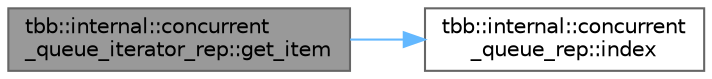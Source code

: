 digraph "tbb::internal::concurrent_queue_iterator_rep::get_item"
{
 // LATEX_PDF_SIZE
  bgcolor="transparent";
  edge [fontname=Helvetica,fontsize=10,labelfontname=Helvetica,labelfontsize=10];
  node [fontname=Helvetica,fontsize=10,shape=box,height=0.2,width=0.4];
  rankdir="LR";
  Node1 [id="Node000001",label="tbb::internal::concurrent\l_queue_iterator_rep::get_item",height=0.2,width=0.4,color="gray40", fillcolor="grey60", style="filled", fontcolor="black",tooltip="Set item to point to kth element. Return true if at end of queue or item is marked valid; false other..."];
  Node1 -> Node2 [id="edge1_Node000001_Node000002",color="steelblue1",style="solid",tooltip=" "];
  Node2 [id="Node000002",label="tbb::internal::concurrent\l_queue_rep::index",height=0.2,width=0.4,color="grey40", fillcolor="white", style="filled",URL="$classtbb_1_1internal_1_1concurrent__queue__rep.html#a04f274a4f9002d3a43a7d64d03e174c8",tooltip="Map ticket to an array index"];
}

